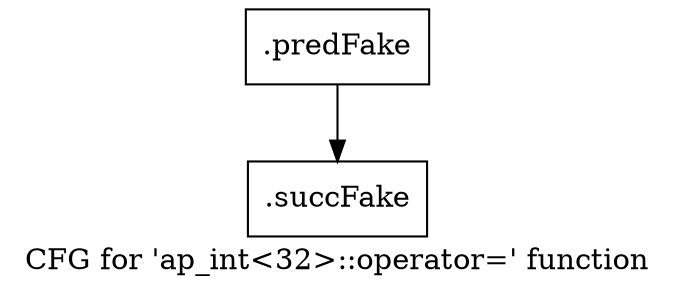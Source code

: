 digraph "CFG for 'ap_int\<32\>::operator=' function" {
	label="CFG for 'ap_int\<32\>::operator=' function";

	Node0x45e0730 [shape=record,filename="",linenumber="",label="{.predFake}"];
	Node0x45e0730 -> Node0x47b8840[ callList="" memoryops="" filename="/media/miguel/NewVolume/Linux/Xilinx/Vitis_HLS/2020.2/include/ap_int.h" execusionnum="296"];
	Node0x47b8840 [shape=record,filename="/media/miguel/NewVolume/Linux/Xilinx/Vitis_HLS/2020.2/include/ap_int.h",linenumber="181",label="{.succFake}"];
}
